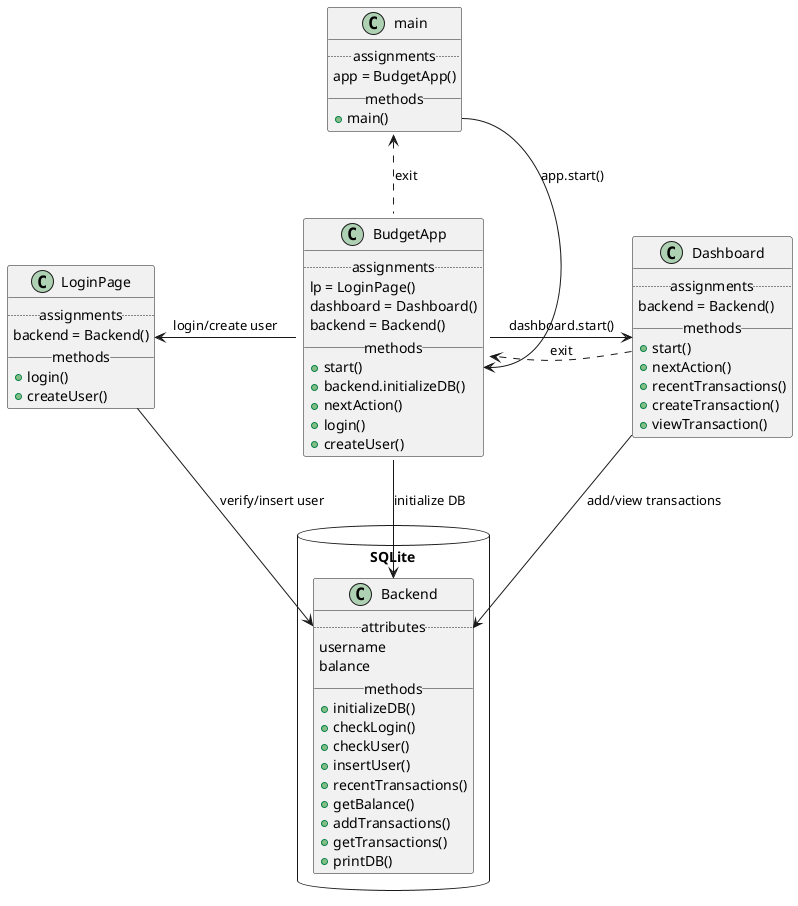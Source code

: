 @startuml Overview

class main {
    ..assignments..
    app = BudgetApp()
    __methods__
    +main()
}

class BudgetApp {
    ..assignments..
    lp = LoginPage()
    dashboard = Dashboard()
    backend = Backend()
    __methods__
    +start()
    +backend.initializeDB()
    +nextAction()
    +login()
    +createUser()
}

package SQLite <<Database>> {
    class Backend { 
        ..attributes..
        username
        balance
        __methods__
        +initializeDB()
        +checkLogin()
        +checkUser()
        +insertUser()
        +recentTransactions()
        +getBalance()
        +addTransactions()
        +getTransactions()
        +printDB()
    }
}

class LoginPage {
    ..assignments..
    backend = Backend()
    __methods__
    +login()
    +createUser()
}

class Dashboard {
    ..assignments..
    backend = Backend()
    __methods__
    +start()
    +nextAction()
    +recentTransactions()
    +createTransaction()
    +viewTransaction()
}

main::main -down-> BudgetApp::start : app.start()

BudgetApp .up.> main : exit
BudgetApp -down-> Backend : initialize DB
BudgetApp -left-> LoginPage : login/create user
BudgetApp -right-> Dashboard : dashboard.start()

LoginPage --> Backend : verify/insert user

Dashboard ..> BudgetApp : exit
Dashboard --> Backend : add/view transactions
@enduml
